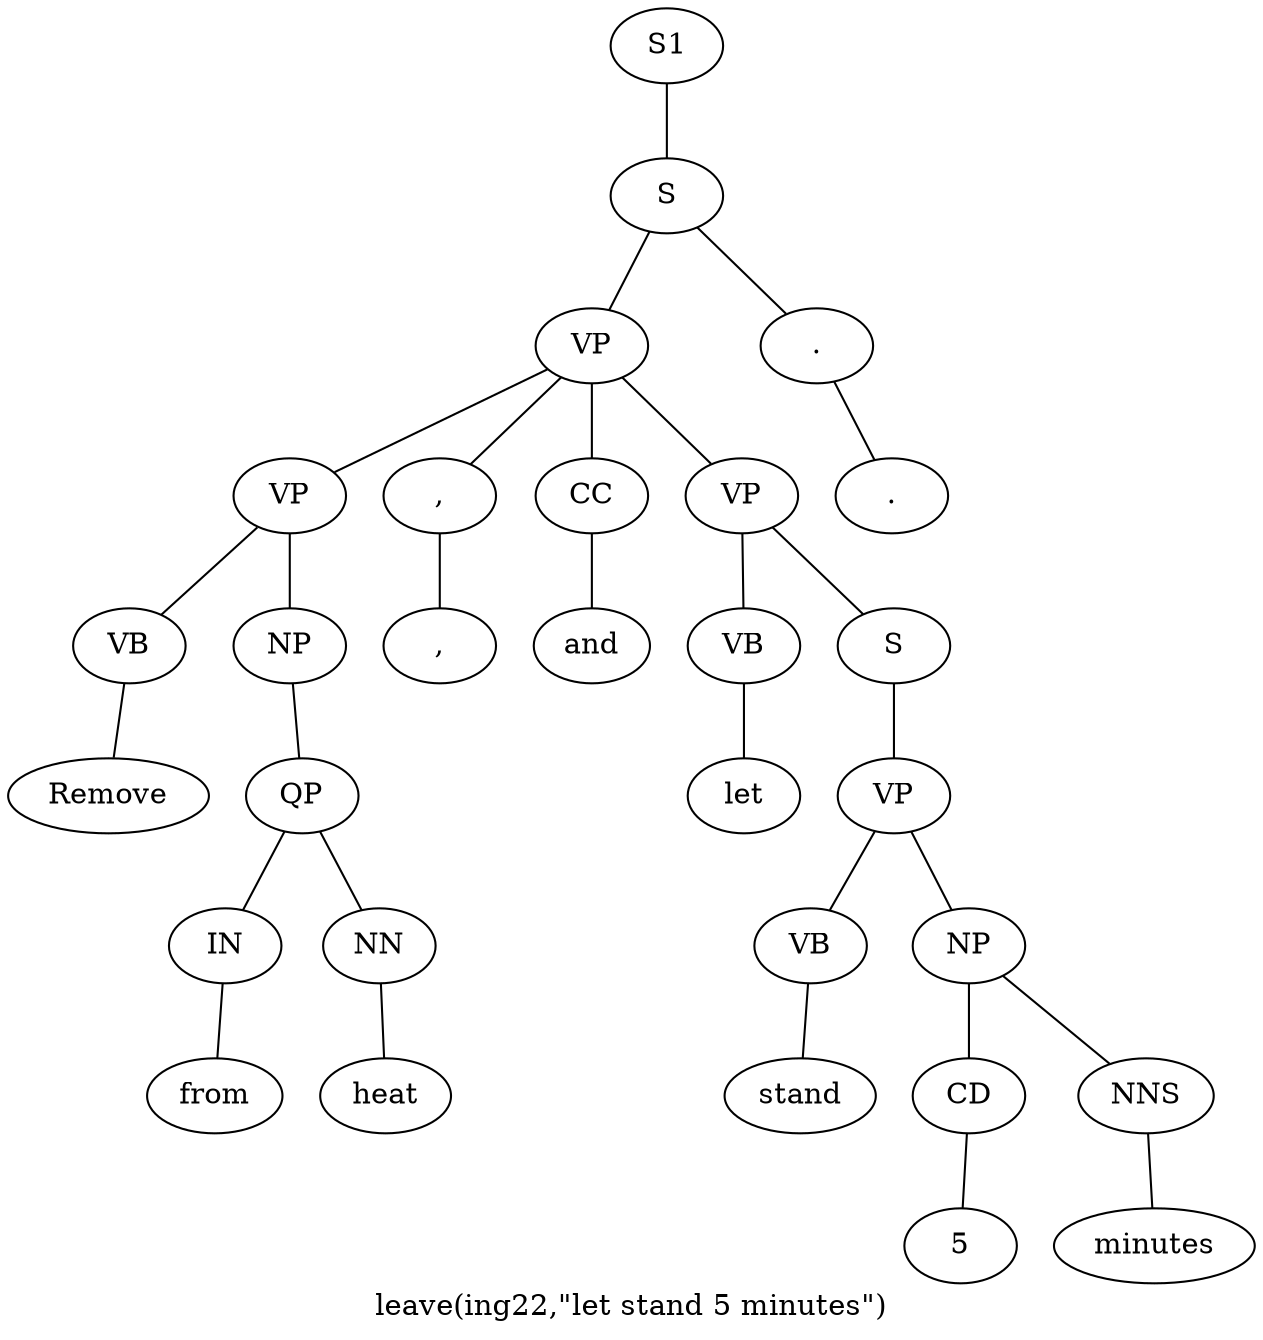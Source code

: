 graph SyntaxGraph {
	label = "leave(ing22,\"let stand 5 minutes\")";
	Node0 [label="S1"];
	Node1 [label="S"];
	Node2 [label="VP"];
	Node3 [label="VP"];
	Node4 [label="VB"];
	Node5 [label="Remove"];
	Node6 [label="NP"];
	Node7 [label="QP"];
	Node8 [label="IN"];
	Node9 [label="from"];
	Node10 [label="NN"];
	Node11 [label="heat"];
	Node12 [label=","];
	Node13 [label=","];
	Node14 [label="CC"];
	Node15 [label="and"];
	Node16 [label="VP"];
	Node17 [label="VB"];
	Node18 [label="let"];
	Node19 [label="S"];
	Node20 [label="VP"];
	Node21 [label="VB"];
	Node22 [label="stand"];
	Node23 [label="NP"];
	Node24 [label="CD"];
	Node25 [label="5"];
	Node26 [label="NNS"];
	Node27 [label="minutes"];
	Node28 [label="."];
	Node29 [label="."];

	Node0 -- Node1;
	Node1 -- Node2;
	Node1 -- Node28;
	Node2 -- Node3;
	Node2 -- Node12;
	Node2 -- Node14;
	Node2 -- Node16;
	Node3 -- Node4;
	Node3 -- Node6;
	Node4 -- Node5;
	Node6 -- Node7;
	Node7 -- Node8;
	Node7 -- Node10;
	Node8 -- Node9;
	Node10 -- Node11;
	Node12 -- Node13;
	Node14 -- Node15;
	Node16 -- Node17;
	Node16 -- Node19;
	Node17 -- Node18;
	Node19 -- Node20;
	Node20 -- Node21;
	Node20 -- Node23;
	Node21 -- Node22;
	Node23 -- Node24;
	Node23 -- Node26;
	Node24 -- Node25;
	Node26 -- Node27;
	Node28 -- Node29;
}